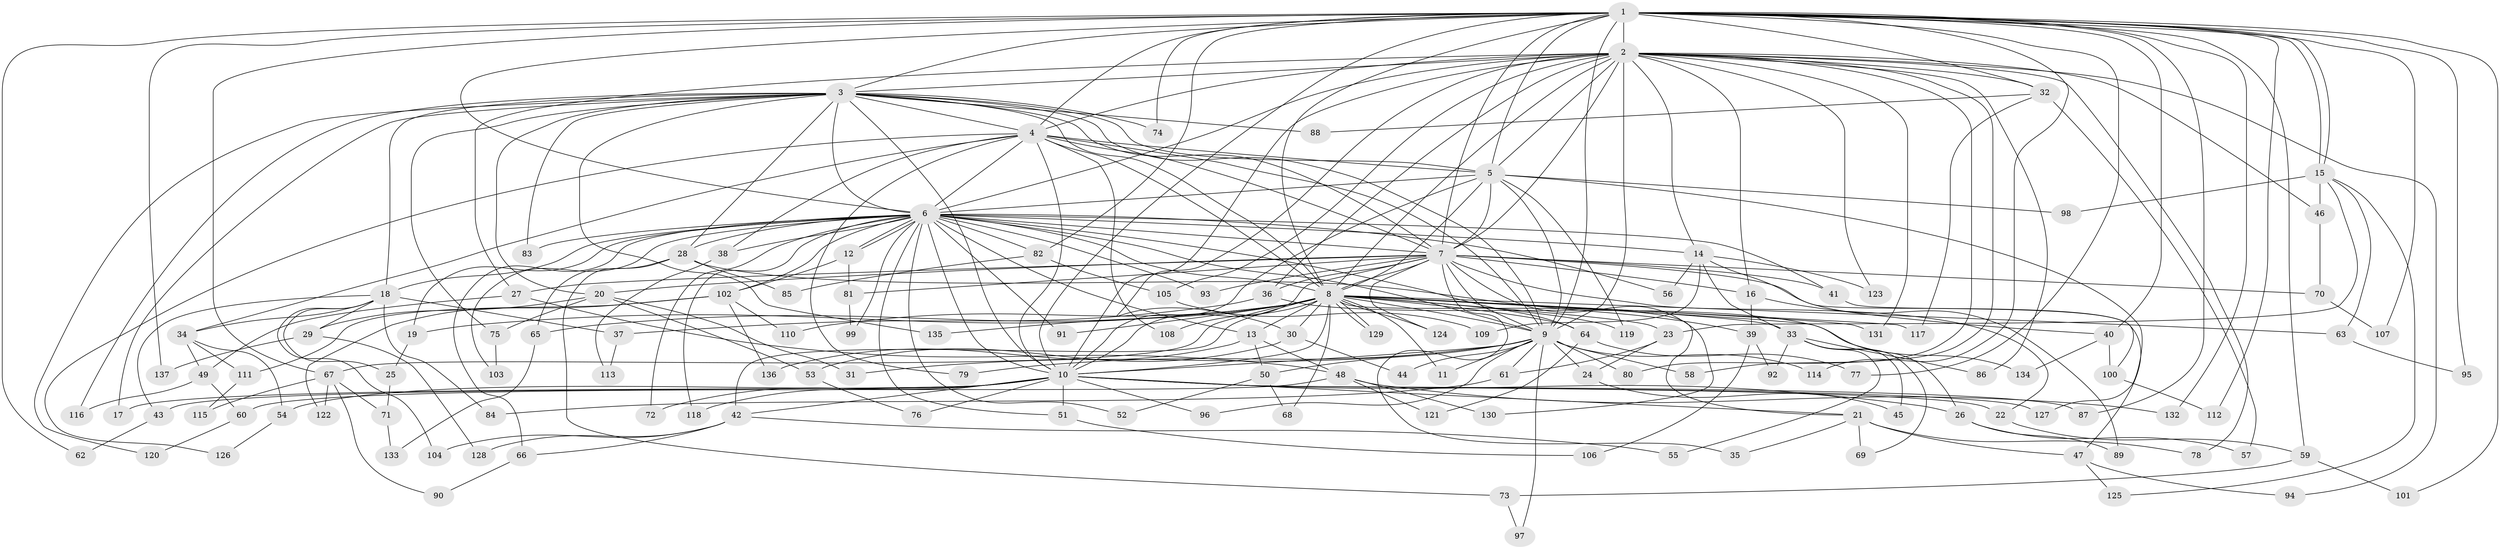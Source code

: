 // Generated by graph-tools (version 1.1) at 2025/45/03/09/25 04:45:35]
// undirected, 137 vertices, 299 edges
graph export_dot {
graph [start="1"]
  node [color=gray90,style=filled];
  1;
  2;
  3;
  4;
  5;
  6;
  7;
  8;
  9;
  10;
  11;
  12;
  13;
  14;
  15;
  16;
  17;
  18;
  19;
  20;
  21;
  22;
  23;
  24;
  25;
  26;
  27;
  28;
  29;
  30;
  31;
  32;
  33;
  34;
  35;
  36;
  37;
  38;
  39;
  40;
  41;
  42;
  43;
  44;
  45;
  46;
  47;
  48;
  49;
  50;
  51;
  52;
  53;
  54;
  55;
  56;
  57;
  58;
  59;
  60;
  61;
  62;
  63;
  64;
  65;
  66;
  67;
  68;
  69;
  70;
  71;
  72;
  73;
  74;
  75;
  76;
  77;
  78;
  79;
  80;
  81;
  82;
  83;
  84;
  85;
  86;
  87;
  88;
  89;
  90;
  91;
  92;
  93;
  94;
  95;
  96;
  97;
  98;
  99;
  100;
  101;
  102;
  103;
  104;
  105;
  106;
  107;
  108;
  109;
  110;
  111;
  112;
  113;
  114;
  115;
  116;
  117;
  118;
  119;
  120;
  121;
  122;
  123;
  124;
  125;
  126;
  127;
  128;
  129;
  130;
  131;
  132;
  133;
  134;
  135;
  136;
  137;
  1 -- 2;
  1 -- 3;
  1 -- 4;
  1 -- 5;
  1 -- 6;
  1 -- 7;
  1 -- 8;
  1 -- 9;
  1 -- 10;
  1 -- 15;
  1 -- 15;
  1 -- 32;
  1 -- 40;
  1 -- 59;
  1 -- 62;
  1 -- 67;
  1 -- 74;
  1 -- 77;
  1 -- 82;
  1 -- 87;
  1 -- 95;
  1 -- 101;
  1 -- 107;
  1 -- 112;
  1 -- 114;
  1 -- 132;
  1 -- 137;
  2 -- 3;
  2 -- 4;
  2 -- 5;
  2 -- 6;
  2 -- 7;
  2 -- 8;
  2 -- 9;
  2 -- 10;
  2 -- 14;
  2 -- 16;
  2 -- 27;
  2 -- 30;
  2 -- 32;
  2 -- 36;
  2 -- 46;
  2 -- 58;
  2 -- 78;
  2 -- 80;
  2 -- 86;
  2 -- 94;
  2 -- 105;
  2 -- 123;
  2 -- 131;
  3 -- 4;
  3 -- 5;
  3 -- 6;
  3 -- 7;
  3 -- 8;
  3 -- 9;
  3 -- 10;
  3 -- 17;
  3 -- 18;
  3 -- 20;
  3 -- 28;
  3 -- 74;
  3 -- 75;
  3 -- 83;
  3 -- 88;
  3 -- 116;
  3 -- 120;
  3 -- 135;
  4 -- 5;
  4 -- 6;
  4 -- 7;
  4 -- 8;
  4 -- 9;
  4 -- 10;
  4 -- 34;
  4 -- 38;
  4 -- 79;
  4 -- 108;
  4 -- 126;
  5 -- 6;
  5 -- 7;
  5 -- 8;
  5 -- 9;
  5 -- 10;
  5 -- 98;
  5 -- 119;
  5 -- 127;
  6 -- 7;
  6 -- 8;
  6 -- 9;
  6 -- 10;
  6 -- 12;
  6 -- 12;
  6 -- 13;
  6 -- 14;
  6 -- 18;
  6 -- 19;
  6 -- 28;
  6 -- 38;
  6 -- 41;
  6 -- 51;
  6 -- 52;
  6 -- 56;
  6 -- 64;
  6 -- 66;
  6 -- 72;
  6 -- 82;
  6 -- 83;
  6 -- 91;
  6 -- 93;
  6 -- 99;
  6 -- 102;
  6 -- 103;
  6 -- 118;
  7 -- 8;
  7 -- 9;
  7 -- 10;
  7 -- 16;
  7 -- 20;
  7 -- 22;
  7 -- 27;
  7 -- 35;
  7 -- 36;
  7 -- 41;
  7 -- 47;
  7 -- 70;
  7 -- 81;
  7 -- 93;
  7 -- 124;
  7 -- 130;
  8 -- 9;
  8 -- 10;
  8 -- 11;
  8 -- 13;
  8 -- 19;
  8 -- 21;
  8 -- 23;
  8 -- 26;
  8 -- 30;
  8 -- 33;
  8 -- 42;
  8 -- 63;
  8 -- 64;
  8 -- 65;
  8 -- 67;
  8 -- 68;
  8 -- 91;
  8 -- 108;
  8 -- 110;
  8 -- 117;
  8 -- 119;
  8 -- 124;
  8 -- 129;
  8 -- 129;
  8 -- 131;
  8 -- 135;
  9 -- 10;
  9 -- 11;
  9 -- 24;
  9 -- 31;
  9 -- 44;
  9 -- 50;
  9 -- 58;
  9 -- 61;
  9 -- 79;
  9 -- 80;
  9 -- 96;
  9 -- 97;
  9 -- 114;
  10 -- 17;
  10 -- 21;
  10 -- 22;
  10 -- 26;
  10 -- 42;
  10 -- 43;
  10 -- 51;
  10 -- 54;
  10 -- 72;
  10 -- 76;
  10 -- 87;
  10 -- 96;
  10 -- 118;
  10 -- 127;
  12 -- 81;
  12 -- 102;
  13 -- 48;
  13 -- 50;
  13 -- 136;
  14 -- 33;
  14 -- 56;
  14 -- 89;
  14 -- 109;
  14 -- 123;
  15 -- 23;
  15 -- 46;
  15 -- 63;
  15 -- 98;
  15 -- 125;
  16 -- 39;
  16 -- 40;
  18 -- 25;
  18 -- 29;
  18 -- 34;
  18 -- 37;
  18 -- 43;
  18 -- 84;
  18 -- 104;
  19 -- 25;
  20 -- 29;
  20 -- 31;
  20 -- 53;
  20 -- 75;
  21 -- 35;
  21 -- 47;
  21 -- 69;
  21 -- 78;
  22 -- 59;
  23 -- 24;
  23 -- 61;
  24 -- 45;
  25 -- 71;
  26 -- 57;
  26 -- 89;
  27 -- 48;
  27 -- 49;
  28 -- 39;
  28 -- 65;
  28 -- 73;
  28 -- 85;
  29 -- 128;
  29 -- 137;
  30 -- 44;
  30 -- 53;
  32 -- 57;
  32 -- 88;
  32 -- 117;
  33 -- 45;
  33 -- 55;
  33 -- 69;
  33 -- 86;
  33 -- 92;
  34 -- 49;
  34 -- 54;
  34 -- 111;
  36 -- 37;
  36 -- 134;
  37 -- 113;
  38 -- 113;
  39 -- 92;
  39 -- 106;
  40 -- 100;
  40 -- 134;
  41 -- 100;
  42 -- 55;
  42 -- 66;
  42 -- 104;
  42 -- 128;
  43 -- 62;
  46 -- 70;
  47 -- 94;
  47 -- 125;
  48 -- 60;
  48 -- 121;
  48 -- 130;
  48 -- 132;
  49 -- 60;
  49 -- 116;
  50 -- 52;
  50 -- 68;
  51 -- 106;
  53 -- 76;
  54 -- 126;
  59 -- 73;
  59 -- 101;
  60 -- 120;
  61 -- 84;
  63 -- 95;
  64 -- 77;
  64 -- 121;
  65 -- 133;
  66 -- 90;
  67 -- 71;
  67 -- 90;
  67 -- 115;
  67 -- 122;
  70 -- 107;
  71 -- 133;
  73 -- 97;
  75 -- 103;
  81 -- 99;
  82 -- 85;
  82 -- 105;
  100 -- 112;
  102 -- 110;
  102 -- 111;
  102 -- 122;
  102 -- 136;
  105 -- 109;
  111 -- 115;
}
